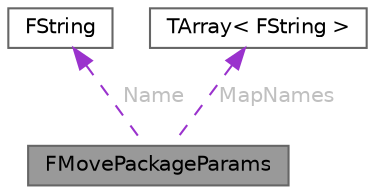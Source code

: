 digraph "FMovePackageParams"
{
 // INTERACTIVE_SVG=YES
 // LATEX_PDF_SIZE
  bgcolor="transparent";
  edge [fontname=Helvetica,fontsize=10,labelfontname=Helvetica,labelfontsize=10];
  node [fontname=Helvetica,fontsize=10,shape=box,height=0.2,width=0.4];
  Node1 [id="Node000001",label="FMovePackageParams",height=0.2,width=0.4,color="gray40", fillcolor="grey60", style="filled", fontcolor="black",tooltip="Struct containing Package Params, used for storing the parsed arguments when invoking this commandlet"];
  Node2 -> Node1 [id="edge1_Node000001_Node000002",dir="back",color="darkorchid3",style="dashed",tooltip=" ",label=" Name",fontcolor="grey" ];
  Node2 [id="Node000002",label="FString",height=0.2,width=0.4,color="gray40", fillcolor="white", style="filled",tooltip=" "];
  Node3 -> Node1 [id="edge2_Node000001_Node000003",dir="back",color="darkorchid3",style="dashed",tooltip=" ",label=" MapNames",fontcolor="grey" ];
  Node3 [id="Node000003",label="TArray\< FString \>",height=0.2,width=0.4,color="gray40", fillcolor="white", style="filled",tooltip=" "];
}
